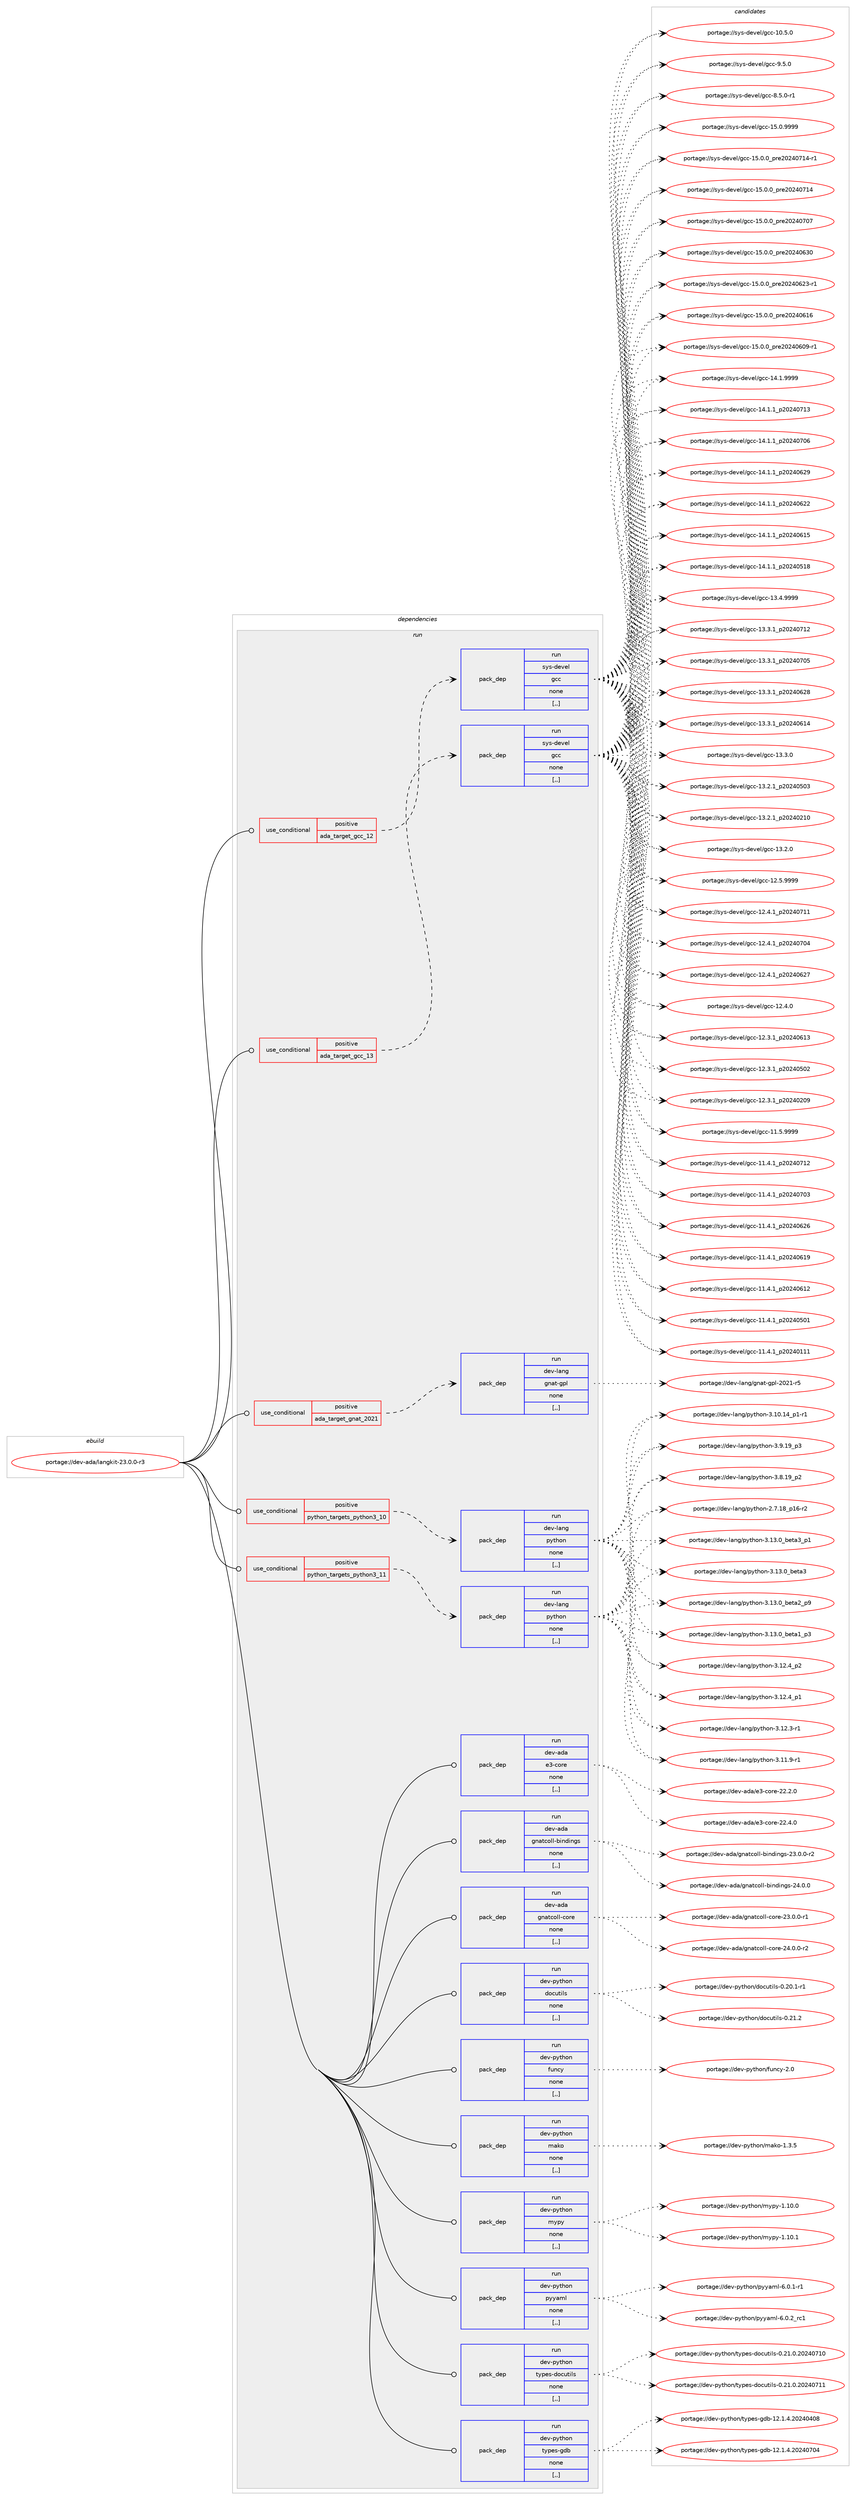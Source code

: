 digraph prolog {

# *************
# Graph options
# *************

newrank=true;
concentrate=true;
compound=true;
graph [rankdir=LR,fontname=Helvetica,fontsize=10,ranksep=1.5];#, ranksep=2.5, nodesep=0.2];
edge  [arrowhead=vee];
node  [fontname=Helvetica,fontsize=10];

# **********
# The ebuild
# **********

subgraph cluster_leftcol {
color=gray;
rank=same;
label=<<i>ebuild</i>>;
id [label="portage://dev-ada/langkit-23.0.0-r3", color=red, width=4, href="../dev-ada/langkit-23.0.0-r3.svg"];
}

# ****************
# The dependencies
# ****************

subgraph cluster_midcol {
color=gray;
label=<<i>dependencies</i>>;
subgraph cluster_compile {
fillcolor="#eeeeee";
style=filled;
label=<<i>compile</i>>;
}
subgraph cluster_compileandrun {
fillcolor="#eeeeee";
style=filled;
label=<<i>compile and run</i>>;
}
subgraph cluster_run {
fillcolor="#eeeeee";
style=filled;
label=<<i>run</i>>;
subgraph cond16521 {
dependency63670 [label=<<TABLE BORDER="0" CELLBORDER="1" CELLSPACING="0" CELLPADDING="4"><TR><TD ROWSPAN="3" CELLPADDING="10">use_conditional</TD></TR><TR><TD>positive</TD></TR><TR><TD>ada_target_gcc_12</TD></TR></TABLE>>, shape=none, color=red];
subgraph pack46243 {
dependency63671 [label=<<TABLE BORDER="0" CELLBORDER="1" CELLSPACING="0" CELLPADDING="4" WIDTH="220"><TR><TD ROWSPAN="6" CELLPADDING="30">pack_dep</TD></TR><TR><TD WIDTH="110">run</TD></TR><TR><TD>sys-devel</TD></TR><TR><TD>gcc</TD></TR><TR><TD>none</TD></TR><TR><TD>[,,]</TD></TR></TABLE>>, shape=none, color=blue];
}
dependency63670:e -> dependency63671:w [weight=20,style="dashed",arrowhead="vee"];
}
id:e -> dependency63670:w [weight=20,style="solid",arrowhead="odot"];
subgraph cond16522 {
dependency63672 [label=<<TABLE BORDER="0" CELLBORDER="1" CELLSPACING="0" CELLPADDING="4"><TR><TD ROWSPAN="3" CELLPADDING="10">use_conditional</TD></TR><TR><TD>positive</TD></TR><TR><TD>ada_target_gcc_13</TD></TR></TABLE>>, shape=none, color=red];
subgraph pack46244 {
dependency63673 [label=<<TABLE BORDER="0" CELLBORDER="1" CELLSPACING="0" CELLPADDING="4" WIDTH="220"><TR><TD ROWSPAN="6" CELLPADDING="30">pack_dep</TD></TR><TR><TD WIDTH="110">run</TD></TR><TR><TD>sys-devel</TD></TR><TR><TD>gcc</TD></TR><TR><TD>none</TD></TR><TR><TD>[,,]</TD></TR></TABLE>>, shape=none, color=blue];
}
dependency63672:e -> dependency63673:w [weight=20,style="dashed",arrowhead="vee"];
}
id:e -> dependency63672:w [weight=20,style="solid",arrowhead="odot"];
subgraph cond16523 {
dependency63674 [label=<<TABLE BORDER="0" CELLBORDER="1" CELLSPACING="0" CELLPADDING="4"><TR><TD ROWSPAN="3" CELLPADDING="10">use_conditional</TD></TR><TR><TD>positive</TD></TR><TR><TD>ada_target_gnat_2021</TD></TR></TABLE>>, shape=none, color=red];
subgraph pack46245 {
dependency63675 [label=<<TABLE BORDER="0" CELLBORDER="1" CELLSPACING="0" CELLPADDING="4" WIDTH="220"><TR><TD ROWSPAN="6" CELLPADDING="30">pack_dep</TD></TR><TR><TD WIDTH="110">run</TD></TR><TR><TD>dev-lang</TD></TR><TR><TD>gnat-gpl</TD></TR><TR><TD>none</TD></TR><TR><TD>[,,]</TD></TR></TABLE>>, shape=none, color=blue];
}
dependency63674:e -> dependency63675:w [weight=20,style="dashed",arrowhead="vee"];
}
id:e -> dependency63674:w [weight=20,style="solid",arrowhead="odot"];
subgraph cond16524 {
dependency63676 [label=<<TABLE BORDER="0" CELLBORDER="1" CELLSPACING="0" CELLPADDING="4"><TR><TD ROWSPAN="3" CELLPADDING="10">use_conditional</TD></TR><TR><TD>positive</TD></TR><TR><TD>python_targets_python3_10</TD></TR></TABLE>>, shape=none, color=red];
subgraph pack46246 {
dependency63677 [label=<<TABLE BORDER="0" CELLBORDER="1" CELLSPACING="0" CELLPADDING="4" WIDTH="220"><TR><TD ROWSPAN="6" CELLPADDING="30">pack_dep</TD></TR><TR><TD WIDTH="110">run</TD></TR><TR><TD>dev-lang</TD></TR><TR><TD>python</TD></TR><TR><TD>none</TD></TR><TR><TD>[,,]</TD></TR></TABLE>>, shape=none, color=blue];
}
dependency63676:e -> dependency63677:w [weight=20,style="dashed",arrowhead="vee"];
}
id:e -> dependency63676:w [weight=20,style="solid",arrowhead="odot"];
subgraph cond16525 {
dependency63678 [label=<<TABLE BORDER="0" CELLBORDER="1" CELLSPACING="0" CELLPADDING="4"><TR><TD ROWSPAN="3" CELLPADDING="10">use_conditional</TD></TR><TR><TD>positive</TD></TR><TR><TD>python_targets_python3_11</TD></TR></TABLE>>, shape=none, color=red];
subgraph pack46247 {
dependency63679 [label=<<TABLE BORDER="0" CELLBORDER="1" CELLSPACING="0" CELLPADDING="4" WIDTH="220"><TR><TD ROWSPAN="6" CELLPADDING="30">pack_dep</TD></TR><TR><TD WIDTH="110">run</TD></TR><TR><TD>dev-lang</TD></TR><TR><TD>python</TD></TR><TR><TD>none</TD></TR><TR><TD>[,,]</TD></TR></TABLE>>, shape=none, color=blue];
}
dependency63678:e -> dependency63679:w [weight=20,style="dashed",arrowhead="vee"];
}
id:e -> dependency63678:w [weight=20,style="solid",arrowhead="odot"];
subgraph pack46248 {
dependency63680 [label=<<TABLE BORDER="0" CELLBORDER="1" CELLSPACING="0" CELLPADDING="4" WIDTH="220"><TR><TD ROWSPAN="6" CELLPADDING="30">pack_dep</TD></TR><TR><TD WIDTH="110">run</TD></TR><TR><TD>dev-ada</TD></TR><TR><TD>e3-core</TD></TR><TR><TD>none</TD></TR><TR><TD>[,,]</TD></TR></TABLE>>, shape=none, color=blue];
}
id:e -> dependency63680:w [weight=20,style="solid",arrowhead="odot"];
subgraph pack46249 {
dependency63681 [label=<<TABLE BORDER="0" CELLBORDER="1" CELLSPACING="0" CELLPADDING="4" WIDTH="220"><TR><TD ROWSPAN="6" CELLPADDING="30">pack_dep</TD></TR><TR><TD WIDTH="110">run</TD></TR><TR><TD>dev-ada</TD></TR><TR><TD>gnatcoll-bindings</TD></TR><TR><TD>none</TD></TR><TR><TD>[,,]</TD></TR></TABLE>>, shape=none, color=blue];
}
id:e -> dependency63681:w [weight=20,style="solid",arrowhead="odot"];
subgraph pack46250 {
dependency63682 [label=<<TABLE BORDER="0" CELLBORDER="1" CELLSPACING="0" CELLPADDING="4" WIDTH="220"><TR><TD ROWSPAN="6" CELLPADDING="30">pack_dep</TD></TR><TR><TD WIDTH="110">run</TD></TR><TR><TD>dev-ada</TD></TR><TR><TD>gnatcoll-core</TD></TR><TR><TD>none</TD></TR><TR><TD>[,,]</TD></TR></TABLE>>, shape=none, color=blue];
}
id:e -> dependency63682:w [weight=20,style="solid",arrowhead="odot"];
subgraph pack46251 {
dependency63683 [label=<<TABLE BORDER="0" CELLBORDER="1" CELLSPACING="0" CELLPADDING="4" WIDTH="220"><TR><TD ROWSPAN="6" CELLPADDING="30">pack_dep</TD></TR><TR><TD WIDTH="110">run</TD></TR><TR><TD>dev-python</TD></TR><TR><TD>docutils</TD></TR><TR><TD>none</TD></TR><TR><TD>[,,]</TD></TR></TABLE>>, shape=none, color=blue];
}
id:e -> dependency63683:w [weight=20,style="solid",arrowhead="odot"];
subgraph pack46252 {
dependency63684 [label=<<TABLE BORDER="0" CELLBORDER="1" CELLSPACING="0" CELLPADDING="4" WIDTH="220"><TR><TD ROWSPAN="6" CELLPADDING="30">pack_dep</TD></TR><TR><TD WIDTH="110">run</TD></TR><TR><TD>dev-python</TD></TR><TR><TD>funcy</TD></TR><TR><TD>none</TD></TR><TR><TD>[,,]</TD></TR></TABLE>>, shape=none, color=blue];
}
id:e -> dependency63684:w [weight=20,style="solid",arrowhead="odot"];
subgraph pack46253 {
dependency63685 [label=<<TABLE BORDER="0" CELLBORDER="1" CELLSPACING="0" CELLPADDING="4" WIDTH="220"><TR><TD ROWSPAN="6" CELLPADDING="30">pack_dep</TD></TR><TR><TD WIDTH="110">run</TD></TR><TR><TD>dev-python</TD></TR><TR><TD>mako</TD></TR><TR><TD>none</TD></TR><TR><TD>[,,]</TD></TR></TABLE>>, shape=none, color=blue];
}
id:e -> dependency63685:w [weight=20,style="solid",arrowhead="odot"];
subgraph pack46254 {
dependency63686 [label=<<TABLE BORDER="0" CELLBORDER="1" CELLSPACING="0" CELLPADDING="4" WIDTH="220"><TR><TD ROWSPAN="6" CELLPADDING="30">pack_dep</TD></TR><TR><TD WIDTH="110">run</TD></TR><TR><TD>dev-python</TD></TR><TR><TD>mypy</TD></TR><TR><TD>none</TD></TR><TR><TD>[,,]</TD></TR></TABLE>>, shape=none, color=blue];
}
id:e -> dependency63686:w [weight=20,style="solid",arrowhead="odot"];
subgraph pack46255 {
dependency63687 [label=<<TABLE BORDER="0" CELLBORDER="1" CELLSPACING="0" CELLPADDING="4" WIDTH="220"><TR><TD ROWSPAN="6" CELLPADDING="30">pack_dep</TD></TR><TR><TD WIDTH="110">run</TD></TR><TR><TD>dev-python</TD></TR><TR><TD>pyyaml</TD></TR><TR><TD>none</TD></TR><TR><TD>[,,]</TD></TR></TABLE>>, shape=none, color=blue];
}
id:e -> dependency63687:w [weight=20,style="solid",arrowhead="odot"];
subgraph pack46256 {
dependency63688 [label=<<TABLE BORDER="0" CELLBORDER="1" CELLSPACING="0" CELLPADDING="4" WIDTH="220"><TR><TD ROWSPAN="6" CELLPADDING="30">pack_dep</TD></TR><TR><TD WIDTH="110">run</TD></TR><TR><TD>dev-python</TD></TR><TR><TD>types-docutils</TD></TR><TR><TD>none</TD></TR><TR><TD>[,,]</TD></TR></TABLE>>, shape=none, color=blue];
}
id:e -> dependency63688:w [weight=20,style="solid",arrowhead="odot"];
subgraph pack46257 {
dependency63689 [label=<<TABLE BORDER="0" CELLBORDER="1" CELLSPACING="0" CELLPADDING="4" WIDTH="220"><TR><TD ROWSPAN="6" CELLPADDING="30">pack_dep</TD></TR><TR><TD WIDTH="110">run</TD></TR><TR><TD>dev-python</TD></TR><TR><TD>types-gdb</TD></TR><TR><TD>none</TD></TR><TR><TD>[,,]</TD></TR></TABLE>>, shape=none, color=blue];
}
id:e -> dependency63689:w [weight=20,style="solid",arrowhead="odot"];
}
}

# **************
# The candidates
# **************

subgraph cluster_choices {
rank=same;
color=gray;
label=<<i>candidates</i>>;

subgraph choice46243 {
color=black;
nodesep=1;
choice1151211154510010111810110847103999945495346484657575757 [label="portage://sys-devel/gcc-15.0.9999", color=red, width=4,href="../sys-devel/gcc-15.0.9999.svg"];
choice11512111545100101118101108471039999454953464846489511211410150485052485549524511449 [label="portage://sys-devel/gcc-15.0.0_pre20240714-r1", color=red, width=4,href="../sys-devel/gcc-15.0.0_pre20240714-r1.svg"];
choice1151211154510010111810110847103999945495346484648951121141015048505248554952 [label="portage://sys-devel/gcc-15.0.0_pre20240714", color=red, width=4,href="../sys-devel/gcc-15.0.0_pre20240714.svg"];
choice1151211154510010111810110847103999945495346484648951121141015048505248554855 [label="portage://sys-devel/gcc-15.0.0_pre20240707", color=red, width=4,href="../sys-devel/gcc-15.0.0_pre20240707.svg"];
choice1151211154510010111810110847103999945495346484648951121141015048505248545148 [label="portage://sys-devel/gcc-15.0.0_pre20240630", color=red, width=4,href="../sys-devel/gcc-15.0.0_pre20240630.svg"];
choice11512111545100101118101108471039999454953464846489511211410150485052485450514511449 [label="portage://sys-devel/gcc-15.0.0_pre20240623-r1", color=red, width=4,href="../sys-devel/gcc-15.0.0_pre20240623-r1.svg"];
choice1151211154510010111810110847103999945495346484648951121141015048505248544954 [label="portage://sys-devel/gcc-15.0.0_pre20240616", color=red, width=4,href="../sys-devel/gcc-15.0.0_pre20240616.svg"];
choice11512111545100101118101108471039999454953464846489511211410150485052485448574511449 [label="portage://sys-devel/gcc-15.0.0_pre20240609-r1", color=red, width=4,href="../sys-devel/gcc-15.0.0_pre20240609-r1.svg"];
choice1151211154510010111810110847103999945495246494657575757 [label="portage://sys-devel/gcc-14.1.9999", color=red, width=4,href="../sys-devel/gcc-14.1.9999.svg"];
choice1151211154510010111810110847103999945495246494649951125048505248554951 [label="portage://sys-devel/gcc-14.1.1_p20240713", color=red, width=4,href="../sys-devel/gcc-14.1.1_p20240713.svg"];
choice1151211154510010111810110847103999945495246494649951125048505248554854 [label="portage://sys-devel/gcc-14.1.1_p20240706", color=red, width=4,href="../sys-devel/gcc-14.1.1_p20240706.svg"];
choice1151211154510010111810110847103999945495246494649951125048505248545057 [label="portage://sys-devel/gcc-14.1.1_p20240629", color=red, width=4,href="../sys-devel/gcc-14.1.1_p20240629.svg"];
choice1151211154510010111810110847103999945495246494649951125048505248545050 [label="portage://sys-devel/gcc-14.1.1_p20240622", color=red, width=4,href="../sys-devel/gcc-14.1.1_p20240622.svg"];
choice1151211154510010111810110847103999945495246494649951125048505248544953 [label="portage://sys-devel/gcc-14.1.1_p20240615", color=red, width=4,href="../sys-devel/gcc-14.1.1_p20240615.svg"];
choice1151211154510010111810110847103999945495246494649951125048505248534956 [label="portage://sys-devel/gcc-14.1.1_p20240518", color=red, width=4,href="../sys-devel/gcc-14.1.1_p20240518.svg"];
choice1151211154510010111810110847103999945495146524657575757 [label="portage://sys-devel/gcc-13.4.9999", color=red, width=4,href="../sys-devel/gcc-13.4.9999.svg"];
choice1151211154510010111810110847103999945495146514649951125048505248554950 [label="portage://sys-devel/gcc-13.3.1_p20240712", color=red, width=4,href="../sys-devel/gcc-13.3.1_p20240712.svg"];
choice1151211154510010111810110847103999945495146514649951125048505248554853 [label="portage://sys-devel/gcc-13.3.1_p20240705", color=red, width=4,href="../sys-devel/gcc-13.3.1_p20240705.svg"];
choice1151211154510010111810110847103999945495146514649951125048505248545056 [label="portage://sys-devel/gcc-13.3.1_p20240628", color=red, width=4,href="../sys-devel/gcc-13.3.1_p20240628.svg"];
choice1151211154510010111810110847103999945495146514649951125048505248544952 [label="portage://sys-devel/gcc-13.3.1_p20240614", color=red, width=4,href="../sys-devel/gcc-13.3.1_p20240614.svg"];
choice1151211154510010111810110847103999945495146514648 [label="portage://sys-devel/gcc-13.3.0", color=red, width=4,href="../sys-devel/gcc-13.3.0.svg"];
choice1151211154510010111810110847103999945495146504649951125048505248534851 [label="portage://sys-devel/gcc-13.2.1_p20240503", color=red, width=4,href="../sys-devel/gcc-13.2.1_p20240503.svg"];
choice1151211154510010111810110847103999945495146504649951125048505248504948 [label="portage://sys-devel/gcc-13.2.1_p20240210", color=red, width=4,href="../sys-devel/gcc-13.2.1_p20240210.svg"];
choice1151211154510010111810110847103999945495146504648 [label="portage://sys-devel/gcc-13.2.0", color=red, width=4,href="../sys-devel/gcc-13.2.0.svg"];
choice1151211154510010111810110847103999945495046534657575757 [label="portage://sys-devel/gcc-12.5.9999", color=red, width=4,href="../sys-devel/gcc-12.5.9999.svg"];
choice1151211154510010111810110847103999945495046524649951125048505248554949 [label="portage://sys-devel/gcc-12.4.1_p20240711", color=red, width=4,href="../sys-devel/gcc-12.4.1_p20240711.svg"];
choice1151211154510010111810110847103999945495046524649951125048505248554852 [label="portage://sys-devel/gcc-12.4.1_p20240704", color=red, width=4,href="../sys-devel/gcc-12.4.1_p20240704.svg"];
choice1151211154510010111810110847103999945495046524649951125048505248545055 [label="portage://sys-devel/gcc-12.4.1_p20240627", color=red, width=4,href="../sys-devel/gcc-12.4.1_p20240627.svg"];
choice1151211154510010111810110847103999945495046524648 [label="portage://sys-devel/gcc-12.4.0", color=red, width=4,href="../sys-devel/gcc-12.4.0.svg"];
choice1151211154510010111810110847103999945495046514649951125048505248544951 [label="portage://sys-devel/gcc-12.3.1_p20240613", color=red, width=4,href="../sys-devel/gcc-12.3.1_p20240613.svg"];
choice1151211154510010111810110847103999945495046514649951125048505248534850 [label="portage://sys-devel/gcc-12.3.1_p20240502", color=red, width=4,href="../sys-devel/gcc-12.3.1_p20240502.svg"];
choice1151211154510010111810110847103999945495046514649951125048505248504857 [label="portage://sys-devel/gcc-12.3.1_p20240209", color=red, width=4,href="../sys-devel/gcc-12.3.1_p20240209.svg"];
choice1151211154510010111810110847103999945494946534657575757 [label="portage://sys-devel/gcc-11.5.9999", color=red, width=4,href="../sys-devel/gcc-11.5.9999.svg"];
choice1151211154510010111810110847103999945494946524649951125048505248554950 [label="portage://sys-devel/gcc-11.4.1_p20240712", color=red, width=4,href="../sys-devel/gcc-11.4.1_p20240712.svg"];
choice1151211154510010111810110847103999945494946524649951125048505248554851 [label="portage://sys-devel/gcc-11.4.1_p20240703", color=red, width=4,href="../sys-devel/gcc-11.4.1_p20240703.svg"];
choice1151211154510010111810110847103999945494946524649951125048505248545054 [label="portage://sys-devel/gcc-11.4.1_p20240626", color=red, width=4,href="../sys-devel/gcc-11.4.1_p20240626.svg"];
choice1151211154510010111810110847103999945494946524649951125048505248544957 [label="portage://sys-devel/gcc-11.4.1_p20240619", color=red, width=4,href="../sys-devel/gcc-11.4.1_p20240619.svg"];
choice1151211154510010111810110847103999945494946524649951125048505248544950 [label="portage://sys-devel/gcc-11.4.1_p20240612", color=red, width=4,href="../sys-devel/gcc-11.4.1_p20240612.svg"];
choice1151211154510010111810110847103999945494946524649951125048505248534849 [label="portage://sys-devel/gcc-11.4.1_p20240501", color=red, width=4,href="../sys-devel/gcc-11.4.1_p20240501.svg"];
choice1151211154510010111810110847103999945494946524649951125048505248494949 [label="portage://sys-devel/gcc-11.4.1_p20240111", color=red, width=4,href="../sys-devel/gcc-11.4.1_p20240111.svg"];
choice1151211154510010111810110847103999945494846534648 [label="portage://sys-devel/gcc-10.5.0", color=red, width=4,href="../sys-devel/gcc-10.5.0.svg"];
choice11512111545100101118101108471039999455746534648 [label="portage://sys-devel/gcc-9.5.0", color=red, width=4,href="../sys-devel/gcc-9.5.0.svg"];
choice115121115451001011181011084710399994556465346484511449 [label="portage://sys-devel/gcc-8.5.0-r1", color=red, width=4,href="../sys-devel/gcc-8.5.0-r1.svg"];
dependency63671:e -> choice1151211154510010111810110847103999945495346484657575757:w [style=dotted,weight="100"];
dependency63671:e -> choice11512111545100101118101108471039999454953464846489511211410150485052485549524511449:w [style=dotted,weight="100"];
dependency63671:e -> choice1151211154510010111810110847103999945495346484648951121141015048505248554952:w [style=dotted,weight="100"];
dependency63671:e -> choice1151211154510010111810110847103999945495346484648951121141015048505248554855:w [style=dotted,weight="100"];
dependency63671:e -> choice1151211154510010111810110847103999945495346484648951121141015048505248545148:w [style=dotted,weight="100"];
dependency63671:e -> choice11512111545100101118101108471039999454953464846489511211410150485052485450514511449:w [style=dotted,weight="100"];
dependency63671:e -> choice1151211154510010111810110847103999945495346484648951121141015048505248544954:w [style=dotted,weight="100"];
dependency63671:e -> choice11512111545100101118101108471039999454953464846489511211410150485052485448574511449:w [style=dotted,weight="100"];
dependency63671:e -> choice1151211154510010111810110847103999945495246494657575757:w [style=dotted,weight="100"];
dependency63671:e -> choice1151211154510010111810110847103999945495246494649951125048505248554951:w [style=dotted,weight="100"];
dependency63671:e -> choice1151211154510010111810110847103999945495246494649951125048505248554854:w [style=dotted,weight="100"];
dependency63671:e -> choice1151211154510010111810110847103999945495246494649951125048505248545057:w [style=dotted,weight="100"];
dependency63671:e -> choice1151211154510010111810110847103999945495246494649951125048505248545050:w [style=dotted,weight="100"];
dependency63671:e -> choice1151211154510010111810110847103999945495246494649951125048505248544953:w [style=dotted,weight="100"];
dependency63671:e -> choice1151211154510010111810110847103999945495246494649951125048505248534956:w [style=dotted,weight="100"];
dependency63671:e -> choice1151211154510010111810110847103999945495146524657575757:w [style=dotted,weight="100"];
dependency63671:e -> choice1151211154510010111810110847103999945495146514649951125048505248554950:w [style=dotted,weight="100"];
dependency63671:e -> choice1151211154510010111810110847103999945495146514649951125048505248554853:w [style=dotted,weight="100"];
dependency63671:e -> choice1151211154510010111810110847103999945495146514649951125048505248545056:w [style=dotted,weight="100"];
dependency63671:e -> choice1151211154510010111810110847103999945495146514649951125048505248544952:w [style=dotted,weight="100"];
dependency63671:e -> choice1151211154510010111810110847103999945495146514648:w [style=dotted,weight="100"];
dependency63671:e -> choice1151211154510010111810110847103999945495146504649951125048505248534851:w [style=dotted,weight="100"];
dependency63671:e -> choice1151211154510010111810110847103999945495146504649951125048505248504948:w [style=dotted,weight="100"];
dependency63671:e -> choice1151211154510010111810110847103999945495146504648:w [style=dotted,weight="100"];
dependency63671:e -> choice1151211154510010111810110847103999945495046534657575757:w [style=dotted,weight="100"];
dependency63671:e -> choice1151211154510010111810110847103999945495046524649951125048505248554949:w [style=dotted,weight="100"];
dependency63671:e -> choice1151211154510010111810110847103999945495046524649951125048505248554852:w [style=dotted,weight="100"];
dependency63671:e -> choice1151211154510010111810110847103999945495046524649951125048505248545055:w [style=dotted,weight="100"];
dependency63671:e -> choice1151211154510010111810110847103999945495046524648:w [style=dotted,weight="100"];
dependency63671:e -> choice1151211154510010111810110847103999945495046514649951125048505248544951:w [style=dotted,weight="100"];
dependency63671:e -> choice1151211154510010111810110847103999945495046514649951125048505248534850:w [style=dotted,weight="100"];
dependency63671:e -> choice1151211154510010111810110847103999945495046514649951125048505248504857:w [style=dotted,weight="100"];
dependency63671:e -> choice1151211154510010111810110847103999945494946534657575757:w [style=dotted,weight="100"];
dependency63671:e -> choice1151211154510010111810110847103999945494946524649951125048505248554950:w [style=dotted,weight="100"];
dependency63671:e -> choice1151211154510010111810110847103999945494946524649951125048505248554851:w [style=dotted,weight="100"];
dependency63671:e -> choice1151211154510010111810110847103999945494946524649951125048505248545054:w [style=dotted,weight="100"];
dependency63671:e -> choice1151211154510010111810110847103999945494946524649951125048505248544957:w [style=dotted,weight="100"];
dependency63671:e -> choice1151211154510010111810110847103999945494946524649951125048505248544950:w [style=dotted,weight="100"];
dependency63671:e -> choice1151211154510010111810110847103999945494946524649951125048505248534849:w [style=dotted,weight="100"];
dependency63671:e -> choice1151211154510010111810110847103999945494946524649951125048505248494949:w [style=dotted,weight="100"];
dependency63671:e -> choice1151211154510010111810110847103999945494846534648:w [style=dotted,weight="100"];
dependency63671:e -> choice11512111545100101118101108471039999455746534648:w [style=dotted,weight="100"];
dependency63671:e -> choice115121115451001011181011084710399994556465346484511449:w [style=dotted,weight="100"];
}
subgraph choice46244 {
color=black;
nodesep=1;
choice1151211154510010111810110847103999945495346484657575757 [label="portage://sys-devel/gcc-15.0.9999", color=red, width=4,href="../sys-devel/gcc-15.0.9999.svg"];
choice11512111545100101118101108471039999454953464846489511211410150485052485549524511449 [label="portage://sys-devel/gcc-15.0.0_pre20240714-r1", color=red, width=4,href="../sys-devel/gcc-15.0.0_pre20240714-r1.svg"];
choice1151211154510010111810110847103999945495346484648951121141015048505248554952 [label="portage://sys-devel/gcc-15.0.0_pre20240714", color=red, width=4,href="../sys-devel/gcc-15.0.0_pre20240714.svg"];
choice1151211154510010111810110847103999945495346484648951121141015048505248554855 [label="portage://sys-devel/gcc-15.0.0_pre20240707", color=red, width=4,href="../sys-devel/gcc-15.0.0_pre20240707.svg"];
choice1151211154510010111810110847103999945495346484648951121141015048505248545148 [label="portage://sys-devel/gcc-15.0.0_pre20240630", color=red, width=4,href="../sys-devel/gcc-15.0.0_pre20240630.svg"];
choice11512111545100101118101108471039999454953464846489511211410150485052485450514511449 [label="portage://sys-devel/gcc-15.0.0_pre20240623-r1", color=red, width=4,href="../sys-devel/gcc-15.0.0_pre20240623-r1.svg"];
choice1151211154510010111810110847103999945495346484648951121141015048505248544954 [label="portage://sys-devel/gcc-15.0.0_pre20240616", color=red, width=4,href="../sys-devel/gcc-15.0.0_pre20240616.svg"];
choice11512111545100101118101108471039999454953464846489511211410150485052485448574511449 [label="portage://sys-devel/gcc-15.0.0_pre20240609-r1", color=red, width=4,href="../sys-devel/gcc-15.0.0_pre20240609-r1.svg"];
choice1151211154510010111810110847103999945495246494657575757 [label="portage://sys-devel/gcc-14.1.9999", color=red, width=4,href="../sys-devel/gcc-14.1.9999.svg"];
choice1151211154510010111810110847103999945495246494649951125048505248554951 [label="portage://sys-devel/gcc-14.1.1_p20240713", color=red, width=4,href="../sys-devel/gcc-14.1.1_p20240713.svg"];
choice1151211154510010111810110847103999945495246494649951125048505248554854 [label="portage://sys-devel/gcc-14.1.1_p20240706", color=red, width=4,href="../sys-devel/gcc-14.1.1_p20240706.svg"];
choice1151211154510010111810110847103999945495246494649951125048505248545057 [label="portage://sys-devel/gcc-14.1.1_p20240629", color=red, width=4,href="../sys-devel/gcc-14.1.1_p20240629.svg"];
choice1151211154510010111810110847103999945495246494649951125048505248545050 [label="portage://sys-devel/gcc-14.1.1_p20240622", color=red, width=4,href="../sys-devel/gcc-14.1.1_p20240622.svg"];
choice1151211154510010111810110847103999945495246494649951125048505248544953 [label="portage://sys-devel/gcc-14.1.1_p20240615", color=red, width=4,href="../sys-devel/gcc-14.1.1_p20240615.svg"];
choice1151211154510010111810110847103999945495246494649951125048505248534956 [label="portage://sys-devel/gcc-14.1.1_p20240518", color=red, width=4,href="../sys-devel/gcc-14.1.1_p20240518.svg"];
choice1151211154510010111810110847103999945495146524657575757 [label="portage://sys-devel/gcc-13.4.9999", color=red, width=4,href="../sys-devel/gcc-13.4.9999.svg"];
choice1151211154510010111810110847103999945495146514649951125048505248554950 [label="portage://sys-devel/gcc-13.3.1_p20240712", color=red, width=4,href="../sys-devel/gcc-13.3.1_p20240712.svg"];
choice1151211154510010111810110847103999945495146514649951125048505248554853 [label="portage://sys-devel/gcc-13.3.1_p20240705", color=red, width=4,href="../sys-devel/gcc-13.3.1_p20240705.svg"];
choice1151211154510010111810110847103999945495146514649951125048505248545056 [label="portage://sys-devel/gcc-13.3.1_p20240628", color=red, width=4,href="../sys-devel/gcc-13.3.1_p20240628.svg"];
choice1151211154510010111810110847103999945495146514649951125048505248544952 [label="portage://sys-devel/gcc-13.3.1_p20240614", color=red, width=4,href="../sys-devel/gcc-13.3.1_p20240614.svg"];
choice1151211154510010111810110847103999945495146514648 [label="portage://sys-devel/gcc-13.3.0", color=red, width=4,href="../sys-devel/gcc-13.3.0.svg"];
choice1151211154510010111810110847103999945495146504649951125048505248534851 [label="portage://sys-devel/gcc-13.2.1_p20240503", color=red, width=4,href="../sys-devel/gcc-13.2.1_p20240503.svg"];
choice1151211154510010111810110847103999945495146504649951125048505248504948 [label="portage://sys-devel/gcc-13.2.1_p20240210", color=red, width=4,href="../sys-devel/gcc-13.2.1_p20240210.svg"];
choice1151211154510010111810110847103999945495146504648 [label="portage://sys-devel/gcc-13.2.0", color=red, width=4,href="../sys-devel/gcc-13.2.0.svg"];
choice1151211154510010111810110847103999945495046534657575757 [label="portage://sys-devel/gcc-12.5.9999", color=red, width=4,href="../sys-devel/gcc-12.5.9999.svg"];
choice1151211154510010111810110847103999945495046524649951125048505248554949 [label="portage://sys-devel/gcc-12.4.1_p20240711", color=red, width=4,href="../sys-devel/gcc-12.4.1_p20240711.svg"];
choice1151211154510010111810110847103999945495046524649951125048505248554852 [label="portage://sys-devel/gcc-12.4.1_p20240704", color=red, width=4,href="../sys-devel/gcc-12.4.1_p20240704.svg"];
choice1151211154510010111810110847103999945495046524649951125048505248545055 [label="portage://sys-devel/gcc-12.4.1_p20240627", color=red, width=4,href="../sys-devel/gcc-12.4.1_p20240627.svg"];
choice1151211154510010111810110847103999945495046524648 [label="portage://sys-devel/gcc-12.4.0", color=red, width=4,href="../sys-devel/gcc-12.4.0.svg"];
choice1151211154510010111810110847103999945495046514649951125048505248544951 [label="portage://sys-devel/gcc-12.3.1_p20240613", color=red, width=4,href="../sys-devel/gcc-12.3.1_p20240613.svg"];
choice1151211154510010111810110847103999945495046514649951125048505248534850 [label="portage://sys-devel/gcc-12.3.1_p20240502", color=red, width=4,href="../sys-devel/gcc-12.3.1_p20240502.svg"];
choice1151211154510010111810110847103999945495046514649951125048505248504857 [label="portage://sys-devel/gcc-12.3.1_p20240209", color=red, width=4,href="../sys-devel/gcc-12.3.1_p20240209.svg"];
choice1151211154510010111810110847103999945494946534657575757 [label="portage://sys-devel/gcc-11.5.9999", color=red, width=4,href="../sys-devel/gcc-11.5.9999.svg"];
choice1151211154510010111810110847103999945494946524649951125048505248554950 [label="portage://sys-devel/gcc-11.4.1_p20240712", color=red, width=4,href="../sys-devel/gcc-11.4.1_p20240712.svg"];
choice1151211154510010111810110847103999945494946524649951125048505248554851 [label="portage://sys-devel/gcc-11.4.1_p20240703", color=red, width=4,href="../sys-devel/gcc-11.4.1_p20240703.svg"];
choice1151211154510010111810110847103999945494946524649951125048505248545054 [label="portage://sys-devel/gcc-11.4.1_p20240626", color=red, width=4,href="../sys-devel/gcc-11.4.1_p20240626.svg"];
choice1151211154510010111810110847103999945494946524649951125048505248544957 [label="portage://sys-devel/gcc-11.4.1_p20240619", color=red, width=4,href="../sys-devel/gcc-11.4.1_p20240619.svg"];
choice1151211154510010111810110847103999945494946524649951125048505248544950 [label="portage://sys-devel/gcc-11.4.1_p20240612", color=red, width=4,href="../sys-devel/gcc-11.4.1_p20240612.svg"];
choice1151211154510010111810110847103999945494946524649951125048505248534849 [label="portage://sys-devel/gcc-11.4.1_p20240501", color=red, width=4,href="../sys-devel/gcc-11.4.1_p20240501.svg"];
choice1151211154510010111810110847103999945494946524649951125048505248494949 [label="portage://sys-devel/gcc-11.4.1_p20240111", color=red, width=4,href="../sys-devel/gcc-11.4.1_p20240111.svg"];
choice1151211154510010111810110847103999945494846534648 [label="portage://sys-devel/gcc-10.5.0", color=red, width=4,href="../sys-devel/gcc-10.5.0.svg"];
choice11512111545100101118101108471039999455746534648 [label="portage://sys-devel/gcc-9.5.0", color=red, width=4,href="../sys-devel/gcc-9.5.0.svg"];
choice115121115451001011181011084710399994556465346484511449 [label="portage://sys-devel/gcc-8.5.0-r1", color=red, width=4,href="../sys-devel/gcc-8.5.0-r1.svg"];
dependency63673:e -> choice1151211154510010111810110847103999945495346484657575757:w [style=dotted,weight="100"];
dependency63673:e -> choice11512111545100101118101108471039999454953464846489511211410150485052485549524511449:w [style=dotted,weight="100"];
dependency63673:e -> choice1151211154510010111810110847103999945495346484648951121141015048505248554952:w [style=dotted,weight="100"];
dependency63673:e -> choice1151211154510010111810110847103999945495346484648951121141015048505248554855:w [style=dotted,weight="100"];
dependency63673:e -> choice1151211154510010111810110847103999945495346484648951121141015048505248545148:w [style=dotted,weight="100"];
dependency63673:e -> choice11512111545100101118101108471039999454953464846489511211410150485052485450514511449:w [style=dotted,weight="100"];
dependency63673:e -> choice1151211154510010111810110847103999945495346484648951121141015048505248544954:w [style=dotted,weight="100"];
dependency63673:e -> choice11512111545100101118101108471039999454953464846489511211410150485052485448574511449:w [style=dotted,weight="100"];
dependency63673:e -> choice1151211154510010111810110847103999945495246494657575757:w [style=dotted,weight="100"];
dependency63673:e -> choice1151211154510010111810110847103999945495246494649951125048505248554951:w [style=dotted,weight="100"];
dependency63673:e -> choice1151211154510010111810110847103999945495246494649951125048505248554854:w [style=dotted,weight="100"];
dependency63673:e -> choice1151211154510010111810110847103999945495246494649951125048505248545057:w [style=dotted,weight="100"];
dependency63673:e -> choice1151211154510010111810110847103999945495246494649951125048505248545050:w [style=dotted,weight="100"];
dependency63673:e -> choice1151211154510010111810110847103999945495246494649951125048505248544953:w [style=dotted,weight="100"];
dependency63673:e -> choice1151211154510010111810110847103999945495246494649951125048505248534956:w [style=dotted,weight="100"];
dependency63673:e -> choice1151211154510010111810110847103999945495146524657575757:w [style=dotted,weight="100"];
dependency63673:e -> choice1151211154510010111810110847103999945495146514649951125048505248554950:w [style=dotted,weight="100"];
dependency63673:e -> choice1151211154510010111810110847103999945495146514649951125048505248554853:w [style=dotted,weight="100"];
dependency63673:e -> choice1151211154510010111810110847103999945495146514649951125048505248545056:w [style=dotted,weight="100"];
dependency63673:e -> choice1151211154510010111810110847103999945495146514649951125048505248544952:w [style=dotted,weight="100"];
dependency63673:e -> choice1151211154510010111810110847103999945495146514648:w [style=dotted,weight="100"];
dependency63673:e -> choice1151211154510010111810110847103999945495146504649951125048505248534851:w [style=dotted,weight="100"];
dependency63673:e -> choice1151211154510010111810110847103999945495146504649951125048505248504948:w [style=dotted,weight="100"];
dependency63673:e -> choice1151211154510010111810110847103999945495146504648:w [style=dotted,weight="100"];
dependency63673:e -> choice1151211154510010111810110847103999945495046534657575757:w [style=dotted,weight="100"];
dependency63673:e -> choice1151211154510010111810110847103999945495046524649951125048505248554949:w [style=dotted,weight="100"];
dependency63673:e -> choice1151211154510010111810110847103999945495046524649951125048505248554852:w [style=dotted,weight="100"];
dependency63673:e -> choice1151211154510010111810110847103999945495046524649951125048505248545055:w [style=dotted,weight="100"];
dependency63673:e -> choice1151211154510010111810110847103999945495046524648:w [style=dotted,weight="100"];
dependency63673:e -> choice1151211154510010111810110847103999945495046514649951125048505248544951:w [style=dotted,weight="100"];
dependency63673:e -> choice1151211154510010111810110847103999945495046514649951125048505248534850:w [style=dotted,weight="100"];
dependency63673:e -> choice1151211154510010111810110847103999945495046514649951125048505248504857:w [style=dotted,weight="100"];
dependency63673:e -> choice1151211154510010111810110847103999945494946534657575757:w [style=dotted,weight="100"];
dependency63673:e -> choice1151211154510010111810110847103999945494946524649951125048505248554950:w [style=dotted,weight="100"];
dependency63673:e -> choice1151211154510010111810110847103999945494946524649951125048505248554851:w [style=dotted,weight="100"];
dependency63673:e -> choice1151211154510010111810110847103999945494946524649951125048505248545054:w [style=dotted,weight="100"];
dependency63673:e -> choice1151211154510010111810110847103999945494946524649951125048505248544957:w [style=dotted,weight="100"];
dependency63673:e -> choice1151211154510010111810110847103999945494946524649951125048505248544950:w [style=dotted,weight="100"];
dependency63673:e -> choice1151211154510010111810110847103999945494946524649951125048505248534849:w [style=dotted,weight="100"];
dependency63673:e -> choice1151211154510010111810110847103999945494946524649951125048505248494949:w [style=dotted,weight="100"];
dependency63673:e -> choice1151211154510010111810110847103999945494846534648:w [style=dotted,weight="100"];
dependency63673:e -> choice11512111545100101118101108471039999455746534648:w [style=dotted,weight="100"];
dependency63673:e -> choice115121115451001011181011084710399994556465346484511449:w [style=dotted,weight="100"];
}
subgraph choice46245 {
color=black;
nodesep=1;
choice100101118451089711010347103110971164510311210845504850494511453 [label="portage://dev-lang/gnat-gpl-2021-r5", color=red, width=4,href="../dev-lang/gnat-gpl-2021-r5.svg"];
dependency63675:e -> choice100101118451089711010347103110971164510311210845504850494511453:w [style=dotted,weight="100"];
}
subgraph choice46246 {
color=black;
nodesep=1;
choice10010111845108971101034711212111610411111045514649514648959810111697519511249 [label="portage://dev-lang/python-3.13.0_beta3_p1", color=red, width=4,href="../dev-lang/python-3.13.0_beta3_p1.svg"];
choice1001011184510897110103471121211161041111104551464951464895981011169751 [label="portage://dev-lang/python-3.13.0_beta3", color=red, width=4,href="../dev-lang/python-3.13.0_beta3.svg"];
choice10010111845108971101034711212111610411111045514649514648959810111697509511257 [label="portage://dev-lang/python-3.13.0_beta2_p9", color=red, width=4,href="../dev-lang/python-3.13.0_beta2_p9.svg"];
choice10010111845108971101034711212111610411111045514649514648959810111697499511251 [label="portage://dev-lang/python-3.13.0_beta1_p3", color=red, width=4,href="../dev-lang/python-3.13.0_beta1_p3.svg"];
choice100101118451089711010347112121116104111110455146495046529511250 [label="portage://dev-lang/python-3.12.4_p2", color=red, width=4,href="../dev-lang/python-3.12.4_p2.svg"];
choice100101118451089711010347112121116104111110455146495046529511249 [label="portage://dev-lang/python-3.12.4_p1", color=red, width=4,href="../dev-lang/python-3.12.4_p1.svg"];
choice100101118451089711010347112121116104111110455146495046514511449 [label="portage://dev-lang/python-3.12.3-r1", color=red, width=4,href="../dev-lang/python-3.12.3-r1.svg"];
choice100101118451089711010347112121116104111110455146494946574511449 [label="portage://dev-lang/python-3.11.9-r1", color=red, width=4,href="../dev-lang/python-3.11.9-r1.svg"];
choice100101118451089711010347112121116104111110455146494846495295112494511449 [label="portage://dev-lang/python-3.10.14_p1-r1", color=red, width=4,href="../dev-lang/python-3.10.14_p1-r1.svg"];
choice100101118451089711010347112121116104111110455146574649579511251 [label="portage://dev-lang/python-3.9.19_p3", color=red, width=4,href="../dev-lang/python-3.9.19_p3.svg"];
choice100101118451089711010347112121116104111110455146564649579511250 [label="portage://dev-lang/python-3.8.19_p2", color=red, width=4,href="../dev-lang/python-3.8.19_p2.svg"];
choice100101118451089711010347112121116104111110455046554649569511249544511450 [label="portage://dev-lang/python-2.7.18_p16-r2", color=red, width=4,href="../dev-lang/python-2.7.18_p16-r2.svg"];
dependency63677:e -> choice10010111845108971101034711212111610411111045514649514648959810111697519511249:w [style=dotted,weight="100"];
dependency63677:e -> choice1001011184510897110103471121211161041111104551464951464895981011169751:w [style=dotted,weight="100"];
dependency63677:e -> choice10010111845108971101034711212111610411111045514649514648959810111697509511257:w [style=dotted,weight="100"];
dependency63677:e -> choice10010111845108971101034711212111610411111045514649514648959810111697499511251:w [style=dotted,weight="100"];
dependency63677:e -> choice100101118451089711010347112121116104111110455146495046529511250:w [style=dotted,weight="100"];
dependency63677:e -> choice100101118451089711010347112121116104111110455146495046529511249:w [style=dotted,weight="100"];
dependency63677:e -> choice100101118451089711010347112121116104111110455146495046514511449:w [style=dotted,weight="100"];
dependency63677:e -> choice100101118451089711010347112121116104111110455146494946574511449:w [style=dotted,weight="100"];
dependency63677:e -> choice100101118451089711010347112121116104111110455146494846495295112494511449:w [style=dotted,weight="100"];
dependency63677:e -> choice100101118451089711010347112121116104111110455146574649579511251:w [style=dotted,weight="100"];
dependency63677:e -> choice100101118451089711010347112121116104111110455146564649579511250:w [style=dotted,weight="100"];
dependency63677:e -> choice100101118451089711010347112121116104111110455046554649569511249544511450:w [style=dotted,weight="100"];
}
subgraph choice46247 {
color=black;
nodesep=1;
choice10010111845108971101034711212111610411111045514649514648959810111697519511249 [label="portage://dev-lang/python-3.13.0_beta3_p1", color=red, width=4,href="../dev-lang/python-3.13.0_beta3_p1.svg"];
choice1001011184510897110103471121211161041111104551464951464895981011169751 [label="portage://dev-lang/python-3.13.0_beta3", color=red, width=4,href="../dev-lang/python-3.13.0_beta3.svg"];
choice10010111845108971101034711212111610411111045514649514648959810111697509511257 [label="portage://dev-lang/python-3.13.0_beta2_p9", color=red, width=4,href="../dev-lang/python-3.13.0_beta2_p9.svg"];
choice10010111845108971101034711212111610411111045514649514648959810111697499511251 [label="portage://dev-lang/python-3.13.0_beta1_p3", color=red, width=4,href="../dev-lang/python-3.13.0_beta1_p3.svg"];
choice100101118451089711010347112121116104111110455146495046529511250 [label="portage://dev-lang/python-3.12.4_p2", color=red, width=4,href="../dev-lang/python-3.12.4_p2.svg"];
choice100101118451089711010347112121116104111110455146495046529511249 [label="portage://dev-lang/python-3.12.4_p1", color=red, width=4,href="../dev-lang/python-3.12.4_p1.svg"];
choice100101118451089711010347112121116104111110455146495046514511449 [label="portage://dev-lang/python-3.12.3-r1", color=red, width=4,href="../dev-lang/python-3.12.3-r1.svg"];
choice100101118451089711010347112121116104111110455146494946574511449 [label="portage://dev-lang/python-3.11.9-r1", color=red, width=4,href="../dev-lang/python-3.11.9-r1.svg"];
choice100101118451089711010347112121116104111110455146494846495295112494511449 [label="portage://dev-lang/python-3.10.14_p1-r1", color=red, width=4,href="../dev-lang/python-3.10.14_p1-r1.svg"];
choice100101118451089711010347112121116104111110455146574649579511251 [label="portage://dev-lang/python-3.9.19_p3", color=red, width=4,href="../dev-lang/python-3.9.19_p3.svg"];
choice100101118451089711010347112121116104111110455146564649579511250 [label="portage://dev-lang/python-3.8.19_p2", color=red, width=4,href="../dev-lang/python-3.8.19_p2.svg"];
choice100101118451089711010347112121116104111110455046554649569511249544511450 [label="portage://dev-lang/python-2.7.18_p16-r2", color=red, width=4,href="../dev-lang/python-2.7.18_p16-r2.svg"];
dependency63679:e -> choice10010111845108971101034711212111610411111045514649514648959810111697519511249:w [style=dotted,weight="100"];
dependency63679:e -> choice1001011184510897110103471121211161041111104551464951464895981011169751:w [style=dotted,weight="100"];
dependency63679:e -> choice10010111845108971101034711212111610411111045514649514648959810111697509511257:w [style=dotted,weight="100"];
dependency63679:e -> choice10010111845108971101034711212111610411111045514649514648959810111697499511251:w [style=dotted,weight="100"];
dependency63679:e -> choice100101118451089711010347112121116104111110455146495046529511250:w [style=dotted,weight="100"];
dependency63679:e -> choice100101118451089711010347112121116104111110455146495046529511249:w [style=dotted,weight="100"];
dependency63679:e -> choice100101118451089711010347112121116104111110455146495046514511449:w [style=dotted,weight="100"];
dependency63679:e -> choice100101118451089711010347112121116104111110455146494946574511449:w [style=dotted,weight="100"];
dependency63679:e -> choice100101118451089711010347112121116104111110455146494846495295112494511449:w [style=dotted,weight="100"];
dependency63679:e -> choice100101118451089711010347112121116104111110455146574649579511251:w [style=dotted,weight="100"];
dependency63679:e -> choice100101118451089711010347112121116104111110455146564649579511250:w [style=dotted,weight="100"];
dependency63679:e -> choice100101118451089711010347112121116104111110455046554649569511249544511450:w [style=dotted,weight="100"];
}
subgraph choice46248 {
color=black;
nodesep=1;
choice1001011184597100974710151459911111410145505046524648 [label="portage://dev-ada/e3-core-22.4.0", color=red, width=4,href="../dev-ada/e3-core-22.4.0.svg"];
choice1001011184597100974710151459911111410145505046504648 [label="portage://dev-ada/e3-core-22.2.0", color=red, width=4,href="../dev-ada/e3-core-22.2.0.svg"];
dependency63680:e -> choice1001011184597100974710151459911111410145505046524648:w [style=dotted,weight="100"];
dependency63680:e -> choice1001011184597100974710151459911111410145505046504648:w [style=dotted,weight="100"];
}
subgraph choice46249 {
color=black;
nodesep=1;
choice100101118459710097471031109711699111108108459810511010010511010311545505246484648 [label="portage://dev-ada/gnatcoll-bindings-24.0.0", color=red, width=4,href="../dev-ada/gnatcoll-bindings-24.0.0.svg"];
choice1001011184597100974710311097116991111081084598105110100105110103115455051464846484511450 [label="portage://dev-ada/gnatcoll-bindings-23.0.0-r2", color=red, width=4,href="../dev-ada/gnatcoll-bindings-23.0.0-r2.svg"];
dependency63681:e -> choice100101118459710097471031109711699111108108459810511010010511010311545505246484648:w [style=dotted,weight="100"];
dependency63681:e -> choice1001011184597100974710311097116991111081084598105110100105110103115455051464846484511450:w [style=dotted,weight="100"];
}
subgraph choice46250 {
color=black;
nodesep=1;
choice1001011184597100974710311097116991111081084599111114101455052464846484511450 [label="portage://dev-ada/gnatcoll-core-24.0.0-r2", color=red, width=4,href="../dev-ada/gnatcoll-core-24.0.0-r2.svg"];
choice1001011184597100974710311097116991111081084599111114101455051464846484511449 [label="portage://dev-ada/gnatcoll-core-23.0.0-r1", color=red, width=4,href="../dev-ada/gnatcoll-core-23.0.0-r1.svg"];
dependency63682:e -> choice1001011184597100974710311097116991111081084599111114101455052464846484511450:w [style=dotted,weight="100"];
dependency63682:e -> choice1001011184597100974710311097116991111081084599111114101455051464846484511449:w [style=dotted,weight="100"];
}
subgraph choice46251 {
color=black;
nodesep=1;
choice10010111845112121116104111110471001119911711610510811545484650494650 [label="portage://dev-python/docutils-0.21.2", color=red, width=4,href="../dev-python/docutils-0.21.2.svg"];
choice100101118451121211161041111104710011199117116105108115454846504846494511449 [label="portage://dev-python/docutils-0.20.1-r1", color=red, width=4,href="../dev-python/docutils-0.20.1-r1.svg"];
dependency63683:e -> choice10010111845112121116104111110471001119911711610510811545484650494650:w [style=dotted,weight="100"];
dependency63683:e -> choice100101118451121211161041111104710011199117116105108115454846504846494511449:w [style=dotted,weight="100"];
}
subgraph choice46252 {
color=black;
nodesep=1;
choice10010111845112121116104111110471021171109912145504648 [label="portage://dev-python/funcy-2.0", color=red, width=4,href="../dev-python/funcy-2.0.svg"];
dependency63684:e -> choice10010111845112121116104111110471021171109912145504648:w [style=dotted,weight="100"];
}
subgraph choice46253 {
color=black;
nodesep=1;
choice100101118451121211161041111104710997107111454946514653 [label="portage://dev-python/mako-1.3.5", color=red, width=4,href="../dev-python/mako-1.3.5.svg"];
dependency63685:e -> choice100101118451121211161041111104710997107111454946514653:w [style=dotted,weight="100"];
}
subgraph choice46254 {
color=black;
nodesep=1;
choice100101118451121211161041111104710912111212145494649484649 [label="portage://dev-python/mypy-1.10.1", color=red, width=4,href="../dev-python/mypy-1.10.1.svg"];
choice100101118451121211161041111104710912111212145494649484648 [label="portage://dev-python/mypy-1.10.0", color=red, width=4,href="../dev-python/mypy-1.10.0.svg"];
dependency63686:e -> choice100101118451121211161041111104710912111212145494649484649:w [style=dotted,weight="100"];
dependency63686:e -> choice100101118451121211161041111104710912111212145494649484648:w [style=dotted,weight="100"];
}
subgraph choice46255 {
color=black;
nodesep=1;
choice100101118451121211161041111104711212112197109108455446484650951149949 [label="portage://dev-python/pyyaml-6.0.2_rc1", color=red, width=4,href="../dev-python/pyyaml-6.0.2_rc1.svg"];
choice1001011184511212111610411111047112121121971091084554464846494511449 [label="portage://dev-python/pyyaml-6.0.1-r1", color=red, width=4,href="../dev-python/pyyaml-6.0.1-r1.svg"];
dependency63687:e -> choice100101118451121211161041111104711212112197109108455446484650951149949:w [style=dotted,weight="100"];
dependency63687:e -> choice1001011184511212111610411111047112121121971091084554464846494511449:w [style=dotted,weight="100"];
}
subgraph choice46256 {
color=black;
nodesep=1;
choice1001011184511212111610411111047116121112101115451001119911711610510811545484650494648465048505248554949 [label="portage://dev-python/types-docutils-0.21.0.20240711", color=red, width=4,href="../dev-python/types-docutils-0.21.0.20240711.svg"];
choice1001011184511212111610411111047116121112101115451001119911711610510811545484650494648465048505248554948 [label="portage://dev-python/types-docutils-0.21.0.20240710", color=red, width=4,href="../dev-python/types-docutils-0.21.0.20240710.svg"];
dependency63688:e -> choice1001011184511212111610411111047116121112101115451001119911711610510811545484650494648465048505248554949:w [style=dotted,weight="100"];
dependency63688:e -> choice1001011184511212111610411111047116121112101115451001119911711610510811545484650494648465048505248554948:w [style=dotted,weight="100"];
}
subgraph choice46257 {
color=black;
nodesep=1;
choice1001011184511212111610411111047116121112101115451031009845495046494652465048505248554852 [label="portage://dev-python/types-gdb-12.1.4.20240704", color=red, width=4,href="../dev-python/types-gdb-12.1.4.20240704.svg"];
choice1001011184511212111610411111047116121112101115451031009845495046494652465048505248524856 [label="portage://dev-python/types-gdb-12.1.4.20240408", color=red, width=4,href="../dev-python/types-gdb-12.1.4.20240408.svg"];
dependency63689:e -> choice1001011184511212111610411111047116121112101115451031009845495046494652465048505248554852:w [style=dotted,weight="100"];
dependency63689:e -> choice1001011184511212111610411111047116121112101115451031009845495046494652465048505248524856:w [style=dotted,weight="100"];
}
}

}
